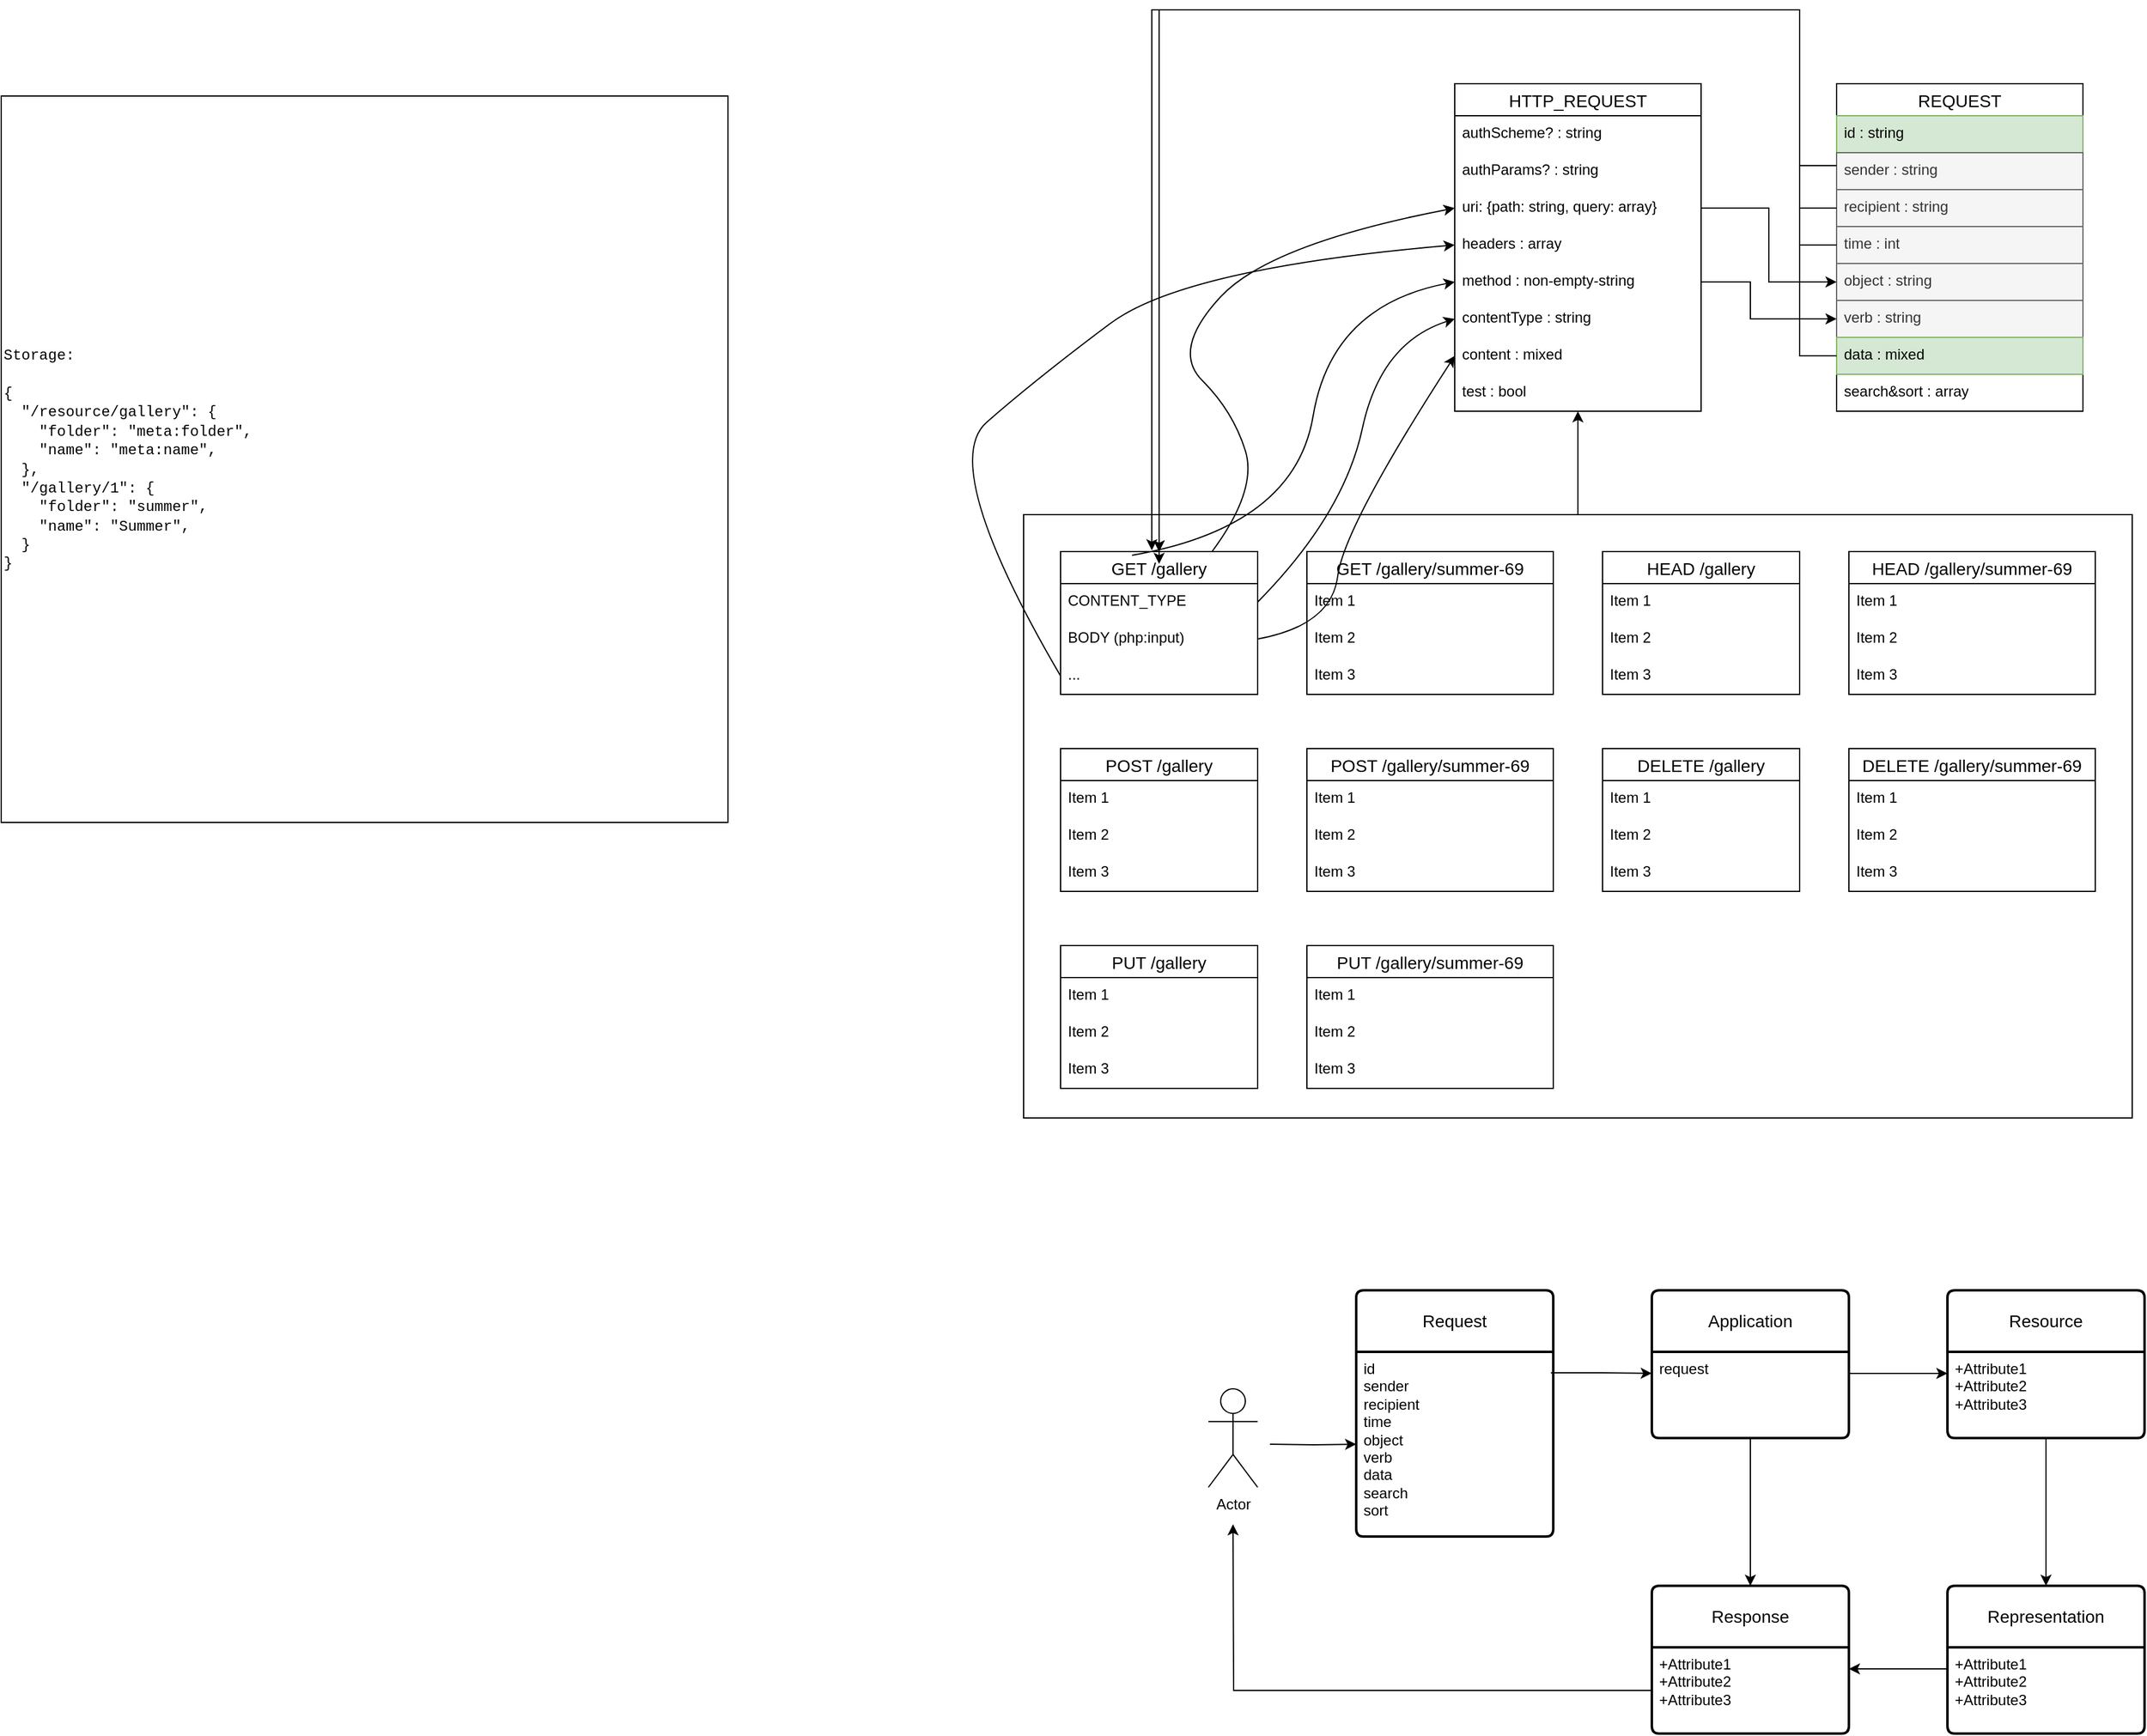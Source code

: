 <mxfile version="28.2.5">
  <diagram name="Page-1" id="ZSkgaMpJq4Usazb3bMEk">
    <mxGraphModel dx="2558" dy="1633" grid="1" gridSize="10" guides="1" tooltips="1" connect="1" arrows="1" fold="1" page="0" pageScale="1" pageWidth="850" pageHeight="1100" math="0" shadow="0">
      <root>
        <mxCell id="0" />
        <mxCell id="1" parent="0" />
        <mxCell id="A6DCl8eiFalJygoKLEaW-53" style="edgeStyle=orthogonalEdgeStyle;rounded=0;orthogonalLoop=1;jettySize=auto;html=1;exitX=0.5;exitY=0;exitDx=0;exitDy=0;entryX=0.5;entryY=1;entryDx=0;entryDy=0;" parent="1" source="A6DCl8eiFalJygoKLEaW-42" target="A6DCl8eiFalJygoKLEaW-44" edge="1">
          <mxGeometry relative="1" as="geometry" />
        </mxCell>
        <mxCell id="A6DCl8eiFalJygoKLEaW-42" value="" style="rounded=0;whiteSpace=wrap;html=1;" parent="1" vertex="1">
          <mxGeometry x="-110" y="-310" width="900" height="490" as="geometry" />
        </mxCell>
        <mxCell id="Z11fS3vVd7x8Uu5rQI7y-4" style="edgeStyle=orthogonalEdgeStyle;rounded=0;orthogonalLoop=1;jettySize=auto;html=1;entryX=0;entryY=0.5;entryDx=0;entryDy=0;" parent="1" target="Z11fS3vVd7x8Uu5rQI7y-3" edge="1">
          <mxGeometry relative="1" as="geometry">
            <mxPoint x="90" y="445" as="sourcePoint" />
          </mxGeometry>
        </mxCell>
        <mxCell id="Z11fS3vVd7x8Uu5rQI7y-1" value="Actor" style="shape=umlActor;verticalLabelPosition=bottom;verticalAlign=top;html=1;outlineConnect=0;" parent="1" vertex="1">
          <mxGeometry x="40" y="400" width="40" height="80" as="geometry" />
        </mxCell>
        <mxCell id="Z11fS3vVd7x8Uu5rQI7y-2" value="Request" style="swimlane;childLayout=stackLayout;horizontal=1;startSize=50;horizontalStack=0;rounded=1;fontSize=14;fontStyle=0;strokeWidth=2;resizeParent=0;resizeLast=1;shadow=0;dashed=0;align=center;arcSize=4;whiteSpace=wrap;html=1;resizeHeight=0;" parent="1" vertex="1">
          <mxGeometry x="160" y="320" width="160" height="200" as="geometry" />
        </mxCell>
        <mxCell id="Z11fS3vVd7x8Uu5rQI7y-3" value="id&lt;div&gt;sender&lt;/div&gt;&lt;div&gt;recipient&lt;/div&gt;&lt;div&gt;time&lt;/div&gt;&lt;div&gt;object&lt;/div&gt;&lt;div&gt;verb&lt;/div&gt;&lt;div&gt;data&lt;/div&gt;&lt;div&gt;search&lt;/div&gt;&lt;div&gt;sort&lt;/div&gt;" style="align=left;strokeColor=none;fillColor=none;spacingLeft=4;spacingRight=4;fontSize=12;verticalAlign=top;resizable=0;rotatable=0;part=1;html=1;whiteSpace=wrap;" parent="Z11fS3vVd7x8Uu5rQI7y-2" vertex="1">
          <mxGeometry y="50" width="160" height="150" as="geometry" />
        </mxCell>
        <mxCell id="Z11fS3vVd7x8Uu5rQI7y-5" value="Application" style="swimlane;childLayout=stackLayout;horizontal=1;startSize=50;horizontalStack=0;rounded=1;fontSize=14;fontStyle=0;strokeWidth=2;resizeParent=0;resizeLast=1;shadow=0;dashed=0;align=center;arcSize=4;whiteSpace=wrap;html=1;" parent="1" vertex="1">
          <mxGeometry x="400" y="320" width="160" height="120" as="geometry" />
        </mxCell>
        <mxCell id="Z11fS3vVd7x8Uu5rQI7y-6" value="request" style="align=left;strokeColor=none;fillColor=none;spacingLeft=4;spacingRight=4;fontSize=12;verticalAlign=top;resizable=0;rotatable=0;part=1;html=1;whiteSpace=wrap;" parent="Z11fS3vVd7x8Uu5rQI7y-5" vertex="1">
          <mxGeometry y="50" width="160" height="70" as="geometry" />
        </mxCell>
        <mxCell id="Z11fS3vVd7x8Uu5rQI7y-7" value="Response" style="swimlane;childLayout=stackLayout;horizontal=1;startSize=50;horizontalStack=0;rounded=1;fontSize=14;fontStyle=0;strokeWidth=2;resizeParent=0;resizeLast=1;shadow=0;dashed=0;align=center;arcSize=4;whiteSpace=wrap;html=1;" parent="1" vertex="1">
          <mxGeometry x="400" y="560" width="160" height="120" as="geometry" />
        </mxCell>
        <mxCell id="Z11fS3vVd7x8Uu5rQI7y-8" value="+Attribute1&#xa;+Attribute2&#xa;+Attribute3" style="align=left;strokeColor=none;fillColor=none;spacingLeft=4;spacingRight=4;fontSize=12;verticalAlign=top;resizable=0;rotatable=0;part=1;html=1;whiteSpace=wrap;" parent="Z11fS3vVd7x8Uu5rQI7y-7" vertex="1">
          <mxGeometry y="50" width="160" height="70" as="geometry" />
        </mxCell>
        <mxCell id="Z11fS3vVd7x8Uu5rQI7y-9" style="edgeStyle=orthogonalEdgeStyle;rounded=0;orthogonalLoop=1;jettySize=auto;html=1;" parent="1" source="Z11fS3vVd7x8Uu5rQI7y-8" edge="1">
          <mxGeometry relative="1" as="geometry">
            <mxPoint x="60" y="510" as="targetPoint" />
          </mxGeometry>
        </mxCell>
        <mxCell id="Z11fS3vVd7x8Uu5rQI7y-10" style="edgeStyle=orthogonalEdgeStyle;rounded=0;orthogonalLoop=1;jettySize=auto;html=1;entryX=0;entryY=0.25;entryDx=0;entryDy=0;exitX=0.988;exitY=0.113;exitDx=0;exitDy=0;exitPerimeter=0;" parent="1" source="Z11fS3vVd7x8Uu5rQI7y-3" target="Z11fS3vVd7x8Uu5rQI7y-6" edge="1">
          <mxGeometry relative="1" as="geometry" />
        </mxCell>
        <mxCell id="Z11fS3vVd7x8Uu5rQI7y-11" value="Resource" style="swimlane;childLayout=stackLayout;horizontal=1;startSize=50;horizontalStack=0;rounded=1;fontSize=14;fontStyle=0;strokeWidth=2;resizeParent=0;resizeLast=1;shadow=0;dashed=0;align=center;arcSize=4;whiteSpace=wrap;html=1;" parent="1" vertex="1">
          <mxGeometry x="640" y="320" width="160" height="120" as="geometry" />
        </mxCell>
        <mxCell id="Z11fS3vVd7x8Uu5rQI7y-12" value="+Attribute1&#xa;+Attribute2&#xa;+Attribute3" style="align=left;strokeColor=none;fillColor=none;spacingLeft=4;spacingRight=4;fontSize=12;verticalAlign=top;resizable=0;rotatable=0;part=1;html=1;whiteSpace=wrap;" parent="Z11fS3vVd7x8Uu5rQI7y-11" vertex="1">
          <mxGeometry y="50" width="160" height="70" as="geometry" />
        </mxCell>
        <mxCell id="Z11fS3vVd7x8Uu5rQI7y-13" style="edgeStyle=orthogonalEdgeStyle;rounded=0;orthogonalLoop=1;jettySize=auto;html=1;exitX=1;exitY=0.25;exitDx=0;exitDy=0;entryX=0;entryY=0.25;entryDx=0;entryDy=0;" parent="1" source="Z11fS3vVd7x8Uu5rQI7y-6" target="Z11fS3vVd7x8Uu5rQI7y-12" edge="1">
          <mxGeometry relative="1" as="geometry" />
        </mxCell>
        <mxCell id="Z11fS3vVd7x8Uu5rQI7y-14" value="Representation" style="swimlane;childLayout=stackLayout;horizontal=1;startSize=50;horizontalStack=0;rounded=1;fontSize=14;fontStyle=0;strokeWidth=2;resizeParent=0;resizeLast=1;shadow=0;dashed=0;align=center;arcSize=4;whiteSpace=wrap;html=1;" parent="1" vertex="1">
          <mxGeometry x="640" y="560" width="160" height="120" as="geometry" />
        </mxCell>
        <mxCell id="Z11fS3vVd7x8Uu5rQI7y-15" value="+Attribute1&#xa;+Attribute2&#xa;+Attribute3" style="align=left;strokeColor=none;fillColor=none;spacingLeft=4;spacingRight=4;fontSize=12;verticalAlign=top;resizable=0;rotatable=0;part=1;html=1;whiteSpace=wrap;" parent="Z11fS3vVd7x8Uu5rQI7y-14" vertex="1">
          <mxGeometry y="50" width="160" height="70" as="geometry" />
        </mxCell>
        <mxCell id="Z11fS3vVd7x8Uu5rQI7y-16" style="edgeStyle=orthogonalEdgeStyle;rounded=0;orthogonalLoop=1;jettySize=auto;html=1;exitX=0.5;exitY=1;exitDx=0;exitDy=0;entryX=0.5;entryY=0;entryDx=0;entryDy=0;" parent="1" source="Z11fS3vVd7x8Uu5rQI7y-12" target="Z11fS3vVd7x8Uu5rQI7y-14" edge="1">
          <mxGeometry relative="1" as="geometry" />
        </mxCell>
        <mxCell id="Z11fS3vVd7x8Uu5rQI7y-17" style="edgeStyle=orthogonalEdgeStyle;rounded=0;orthogonalLoop=1;jettySize=auto;html=1;exitX=0;exitY=0.25;exitDx=0;exitDy=0;entryX=1;entryY=0.25;entryDx=0;entryDy=0;" parent="1" source="Z11fS3vVd7x8Uu5rQI7y-15" target="Z11fS3vVd7x8Uu5rQI7y-8" edge="1">
          <mxGeometry relative="1" as="geometry" />
        </mxCell>
        <mxCell id="Z11fS3vVd7x8Uu5rQI7y-18" style="edgeStyle=orthogonalEdgeStyle;rounded=0;orthogonalLoop=1;jettySize=auto;html=1;exitX=0.5;exitY=1;exitDx=0;exitDy=0;entryX=0.5;entryY=0;entryDx=0;entryDy=0;" parent="1" source="Z11fS3vVd7x8Uu5rQI7y-6" target="Z11fS3vVd7x8Uu5rQI7y-7" edge="1">
          <mxGeometry relative="1" as="geometry">
            <Array as="points">
              <mxPoint x="480" y="540" />
              <mxPoint x="480" y="540" />
            </Array>
          </mxGeometry>
        </mxCell>
        <mxCell id="A6DCl8eiFalJygoKLEaW-1" value="GET /gallery" style="swimlane;fontStyle=0;childLayout=stackLayout;horizontal=1;startSize=26;horizontalStack=0;resizeParent=1;resizeParentMax=0;resizeLast=0;collapsible=1;marginBottom=0;align=center;fontSize=14;" parent="1" vertex="1">
          <mxGeometry x="-80" y="-280" width="160" height="116" as="geometry" />
        </mxCell>
        <mxCell id="A6DCl8eiFalJygoKLEaW-2" value="CONTENT_TYPE" style="text;strokeColor=none;fillColor=none;spacingLeft=4;spacingRight=4;overflow=hidden;rotatable=0;points=[[0,0.5],[1,0.5]];portConstraint=eastwest;fontSize=12;whiteSpace=wrap;html=1;" parent="A6DCl8eiFalJygoKLEaW-1" vertex="1">
          <mxGeometry y="26" width="160" height="30" as="geometry" />
        </mxCell>
        <mxCell id="A6DCl8eiFalJygoKLEaW-3" value="BODY (php:input)" style="text;strokeColor=none;fillColor=none;spacingLeft=4;spacingRight=4;overflow=hidden;rotatable=0;points=[[0,0.5],[1,0.5]];portConstraint=eastwest;fontSize=12;whiteSpace=wrap;html=1;" parent="A6DCl8eiFalJygoKLEaW-1" vertex="1">
          <mxGeometry y="56" width="160" height="30" as="geometry" />
        </mxCell>
        <mxCell id="A6DCl8eiFalJygoKLEaW-4" value="..." style="text;strokeColor=none;fillColor=none;spacingLeft=4;spacingRight=4;overflow=hidden;rotatable=0;points=[[0,0.5],[1,0.5]];portConstraint=eastwest;fontSize=12;whiteSpace=wrap;html=1;" parent="A6DCl8eiFalJygoKLEaW-1" vertex="1">
          <mxGeometry y="86" width="160" height="30" as="geometry" />
        </mxCell>
        <mxCell id="A6DCl8eiFalJygoKLEaW-5" value="GET /gallery/summer-69" style="swimlane;fontStyle=0;childLayout=stackLayout;horizontal=1;startSize=26;horizontalStack=0;resizeParent=1;resizeParentMax=0;resizeLast=0;collapsible=1;marginBottom=0;align=center;fontSize=14;" parent="1" vertex="1">
          <mxGeometry x="120" y="-280" width="200" height="116" as="geometry" />
        </mxCell>
        <mxCell id="A6DCl8eiFalJygoKLEaW-6" value="Item 1" style="text;strokeColor=none;fillColor=none;spacingLeft=4;spacingRight=4;overflow=hidden;rotatable=0;points=[[0,0.5],[1,0.5]];portConstraint=eastwest;fontSize=12;whiteSpace=wrap;html=1;" parent="A6DCl8eiFalJygoKLEaW-5" vertex="1">
          <mxGeometry y="26" width="200" height="30" as="geometry" />
        </mxCell>
        <mxCell id="A6DCl8eiFalJygoKLEaW-7" value="Item 2" style="text;strokeColor=none;fillColor=none;spacingLeft=4;spacingRight=4;overflow=hidden;rotatable=0;points=[[0,0.5],[1,0.5]];portConstraint=eastwest;fontSize=12;whiteSpace=wrap;html=1;" parent="A6DCl8eiFalJygoKLEaW-5" vertex="1">
          <mxGeometry y="56" width="200" height="30" as="geometry" />
        </mxCell>
        <mxCell id="A6DCl8eiFalJygoKLEaW-8" value="Item 3" style="text;strokeColor=none;fillColor=none;spacingLeft=4;spacingRight=4;overflow=hidden;rotatable=0;points=[[0,0.5],[1,0.5]];portConstraint=eastwest;fontSize=12;whiteSpace=wrap;html=1;" parent="A6DCl8eiFalJygoKLEaW-5" vertex="1">
          <mxGeometry y="86" width="200" height="30" as="geometry" />
        </mxCell>
        <mxCell id="A6DCl8eiFalJygoKLEaW-9" value="POST /gallery" style="swimlane;fontStyle=0;childLayout=stackLayout;horizontal=1;startSize=26;horizontalStack=0;resizeParent=1;resizeParentMax=0;resizeLast=0;collapsible=1;marginBottom=0;align=center;fontSize=14;" parent="1" vertex="1">
          <mxGeometry x="-80" y="-120" width="160" height="116" as="geometry" />
        </mxCell>
        <mxCell id="A6DCl8eiFalJygoKLEaW-10" value="Item 1" style="text;strokeColor=none;fillColor=none;spacingLeft=4;spacingRight=4;overflow=hidden;rotatable=0;points=[[0,0.5],[1,0.5]];portConstraint=eastwest;fontSize=12;whiteSpace=wrap;html=1;" parent="A6DCl8eiFalJygoKLEaW-9" vertex="1">
          <mxGeometry y="26" width="160" height="30" as="geometry" />
        </mxCell>
        <mxCell id="A6DCl8eiFalJygoKLEaW-11" value="Item 2" style="text;strokeColor=none;fillColor=none;spacingLeft=4;spacingRight=4;overflow=hidden;rotatable=0;points=[[0,0.5],[1,0.5]];portConstraint=eastwest;fontSize=12;whiteSpace=wrap;html=1;" parent="A6DCl8eiFalJygoKLEaW-9" vertex="1">
          <mxGeometry y="56" width="160" height="30" as="geometry" />
        </mxCell>
        <mxCell id="A6DCl8eiFalJygoKLEaW-12" value="Item 3" style="text;strokeColor=none;fillColor=none;spacingLeft=4;spacingRight=4;overflow=hidden;rotatable=0;points=[[0,0.5],[1,0.5]];portConstraint=eastwest;fontSize=12;whiteSpace=wrap;html=1;" parent="A6DCl8eiFalJygoKLEaW-9" vertex="1">
          <mxGeometry y="86" width="160" height="30" as="geometry" />
        </mxCell>
        <mxCell id="A6DCl8eiFalJygoKLEaW-13" value="POST /gallery/summer-69" style="swimlane;fontStyle=0;childLayout=stackLayout;horizontal=1;startSize=26;horizontalStack=0;resizeParent=1;resizeParentMax=0;resizeLast=0;collapsible=1;marginBottom=0;align=center;fontSize=14;" parent="1" vertex="1">
          <mxGeometry x="120" y="-120" width="200" height="116" as="geometry" />
        </mxCell>
        <mxCell id="A6DCl8eiFalJygoKLEaW-14" value="Item 1" style="text;strokeColor=none;fillColor=none;spacingLeft=4;spacingRight=4;overflow=hidden;rotatable=0;points=[[0,0.5],[1,0.5]];portConstraint=eastwest;fontSize=12;whiteSpace=wrap;html=1;" parent="A6DCl8eiFalJygoKLEaW-13" vertex="1">
          <mxGeometry y="26" width="200" height="30" as="geometry" />
        </mxCell>
        <mxCell id="A6DCl8eiFalJygoKLEaW-15" value="Item 2" style="text;strokeColor=none;fillColor=none;spacingLeft=4;spacingRight=4;overflow=hidden;rotatable=0;points=[[0,0.5],[1,0.5]];portConstraint=eastwest;fontSize=12;whiteSpace=wrap;html=1;" parent="A6DCl8eiFalJygoKLEaW-13" vertex="1">
          <mxGeometry y="56" width="200" height="30" as="geometry" />
        </mxCell>
        <mxCell id="A6DCl8eiFalJygoKLEaW-16" value="Item 3" style="text;strokeColor=none;fillColor=none;spacingLeft=4;spacingRight=4;overflow=hidden;rotatable=0;points=[[0,0.5],[1,0.5]];portConstraint=eastwest;fontSize=12;whiteSpace=wrap;html=1;" parent="A6DCl8eiFalJygoKLEaW-13" vertex="1">
          <mxGeometry y="86" width="200" height="30" as="geometry" />
        </mxCell>
        <mxCell id="A6DCl8eiFalJygoKLEaW-17" value="PUT /gallery" style="swimlane;fontStyle=0;childLayout=stackLayout;horizontal=1;startSize=26;horizontalStack=0;resizeParent=1;resizeParentMax=0;resizeLast=0;collapsible=1;marginBottom=0;align=center;fontSize=14;" parent="1" vertex="1">
          <mxGeometry x="-80" y="40" width="160" height="116" as="geometry" />
        </mxCell>
        <mxCell id="A6DCl8eiFalJygoKLEaW-18" value="Item 1" style="text;strokeColor=none;fillColor=none;spacingLeft=4;spacingRight=4;overflow=hidden;rotatable=0;points=[[0,0.5],[1,0.5]];portConstraint=eastwest;fontSize=12;whiteSpace=wrap;html=1;" parent="A6DCl8eiFalJygoKLEaW-17" vertex="1">
          <mxGeometry y="26" width="160" height="30" as="geometry" />
        </mxCell>
        <mxCell id="A6DCl8eiFalJygoKLEaW-19" value="Item 2" style="text;strokeColor=none;fillColor=none;spacingLeft=4;spacingRight=4;overflow=hidden;rotatable=0;points=[[0,0.5],[1,0.5]];portConstraint=eastwest;fontSize=12;whiteSpace=wrap;html=1;" parent="A6DCl8eiFalJygoKLEaW-17" vertex="1">
          <mxGeometry y="56" width="160" height="30" as="geometry" />
        </mxCell>
        <mxCell id="A6DCl8eiFalJygoKLEaW-20" value="Item 3" style="text;strokeColor=none;fillColor=none;spacingLeft=4;spacingRight=4;overflow=hidden;rotatable=0;points=[[0,0.5],[1,0.5]];portConstraint=eastwest;fontSize=12;whiteSpace=wrap;html=1;" parent="A6DCl8eiFalJygoKLEaW-17" vertex="1">
          <mxGeometry y="86" width="160" height="30" as="geometry" />
        </mxCell>
        <mxCell id="A6DCl8eiFalJygoKLEaW-21" value="PUT /gallery/summer-69" style="swimlane;fontStyle=0;childLayout=stackLayout;horizontal=1;startSize=26;horizontalStack=0;resizeParent=1;resizeParentMax=0;resizeLast=0;collapsible=1;marginBottom=0;align=center;fontSize=14;" parent="1" vertex="1">
          <mxGeometry x="120" y="40" width="200" height="116" as="geometry" />
        </mxCell>
        <mxCell id="A6DCl8eiFalJygoKLEaW-22" value="Item 1" style="text;strokeColor=none;fillColor=none;spacingLeft=4;spacingRight=4;overflow=hidden;rotatable=0;points=[[0,0.5],[1,0.5]];portConstraint=eastwest;fontSize=12;whiteSpace=wrap;html=1;" parent="A6DCl8eiFalJygoKLEaW-21" vertex="1">
          <mxGeometry y="26" width="200" height="30" as="geometry" />
        </mxCell>
        <mxCell id="A6DCl8eiFalJygoKLEaW-23" value="Item 2" style="text;strokeColor=none;fillColor=none;spacingLeft=4;spacingRight=4;overflow=hidden;rotatable=0;points=[[0,0.5],[1,0.5]];portConstraint=eastwest;fontSize=12;whiteSpace=wrap;html=1;" parent="A6DCl8eiFalJygoKLEaW-21" vertex="1">
          <mxGeometry y="56" width="200" height="30" as="geometry" />
        </mxCell>
        <mxCell id="A6DCl8eiFalJygoKLEaW-24" value="Item 3" style="text;strokeColor=none;fillColor=none;spacingLeft=4;spacingRight=4;overflow=hidden;rotatable=0;points=[[0,0.5],[1,0.5]];portConstraint=eastwest;fontSize=12;whiteSpace=wrap;html=1;" parent="A6DCl8eiFalJygoKLEaW-21" vertex="1">
          <mxGeometry y="86" width="200" height="30" as="geometry" />
        </mxCell>
        <mxCell id="A6DCl8eiFalJygoKLEaW-25" value="HEAD /gallery" style="swimlane;fontStyle=0;childLayout=stackLayout;horizontal=1;startSize=26;horizontalStack=0;resizeParent=1;resizeParentMax=0;resizeLast=0;collapsible=1;marginBottom=0;align=center;fontSize=14;" parent="1" vertex="1">
          <mxGeometry x="360" y="-280" width="160" height="116" as="geometry" />
        </mxCell>
        <mxCell id="A6DCl8eiFalJygoKLEaW-26" value="Item 1" style="text;strokeColor=none;fillColor=none;spacingLeft=4;spacingRight=4;overflow=hidden;rotatable=0;points=[[0,0.5],[1,0.5]];portConstraint=eastwest;fontSize=12;whiteSpace=wrap;html=1;" parent="A6DCl8eiFalJygoKLEaW-25" vertex="1">
          <mxGeometry y="26" width="160" height="30" as="geometry" />
        </mxCell>
        <mxCell id="A6DCl8eiFalJygoKLEaW-27" value="Item 2" style="text;strokeColor=none;fillColor=none;spacingLeft=4;spacingRight=4;overflow=hidden;rotatable=0;points=[[0,0.5],[1,0.5]];portConstraint=eastwest;fontSize=12;whiteSpace=wrap;html=1;" parent="A6DCl8eiFalJygoKLEaW-25" vertex="1">
          <mxGeometry y="56" width="160" height="30" as="geometry" />
        </mxCell>
        <mxCell id="A6DCl8eiFalJygoKLEaW-28" value="Item 3" style="text;strokeColor=none;fillColor=none;spacingLeft=4;spacingRight=4;overflow=hidden;rotatable=0;points=[[0,0.5],[1,0.5]];portConstraint=eastwest;fontSize=12;whiteSpace=wrap;html=1;" parent="A6DCl8eiFalJygoKLEaW-25" vertex="1">
          <mxGeometry y="86" width="160" height="30" as="geometry" />
        </mxCell>
        <mxCell id="A6DCl8eiFalJygoKLEaW-29" value="HEAD /gallery/summer-69" style="swimlane;fontStyle=0;childLayout=stackLayout;horizontal=1;startSize=26;horizontalStack=0;resizeParent=1;resizeParentMax=0;resizeLast=0;collapsible=1;marginBottom=0;align=center;fontSize=14;" parent="1" vertex="1">
          <mxGeometry x="560" y="-280" width="200" height="116" as="geometry" />
        </mxCell>
        <mxCell id="A6DCl8eiFalJygoKLEaW-30" value="Item 1" style="text;strokeColor=none;fillColor=none;spacingLeft=4;spacingRight=4;overflow=hidden;rotatable=0;points=[[0,0.5],[1,0.5]];portConstraint=eastwest;fontSize=12;whiteSpace=wrap;html=1;" parent="A6DCl8eiFalJygoKLEaW-29" vertex="1">
          <mxGeometry y="26" width="200" height="30" as="geometry" />
        </mxCell>
        <mxCell id="A6DCl8eiFalJygoKLEaW-31" value="Item 2" style="text;strokeColor=none;fillColor=none;spacingLeft=4;spacingRight=4;overflow=hidden;rotatable=0;points=[[0,0.5],[1,0.5]];portConstraint=eastwest;fontSize=12;whiteSpace=wrap;html=1;" parent="A6DCl8eiFalJygoKLEaW-29" vertex="1">
          <mxGeometry y="56" width="200" height="30" as="geometry" />
        </mxCell>
        <mxCell id="A6DCl8eiFalJygoKLEaW-32" value="Item 3" style="text;strokeColor=none;fillColor=none;spacingLeft=4;spacingRight=4;overflow=hidden;rotatable=0;points=[[0,0.5],[1,0.5]];portConstraint=eastwest;fontSize=12;whiteSpace=wrap;html=1;" parent="A6DCl8eiFalJygoKLEaW-29" vertex="1">
          <mxGeometry y="86" width="200" height="30" as="geometry" />
        </mxCell>
        <mxCell id="A6DCl8eiFalJygoKLEaW-33" value="DELETE /gallery" style="swimlane;fontStyle=0;childLayout=stackLayout;horizontal=1;startSize=26;horizontalStack=0;resizeParent=1;resizeParentMax=0;resizeLast=0;collapsible=1;marginBottom=0;align=center;fontSize=14;" parent="1" vertex="1">
          <mxGeometry x="360" y="-120" width="160" height="116" as="geometry" />
        </mxCell>
        <mxCell id="A6DCl8eiFalJygoKLEaW-34" value="Item 1" style="text;strokeColor=none;fillColor=none;spacingLeft=4;spacingRight=4;overflow=hidden;rotatable=0;points=[[0,0.5],[1,0.5]];portConstraint=eastwest;fontSize=12;whiteSpace=wrap;html=1;" parent="A6DCl8eiFalJygoKLEaW-33" vertex="1">
          <mxGeometry y="26" width="160" height="30" as="geometry" />
        </mxCell>
        <mxCell id="A6DCl8eiFalJygoKLEaW-35" value="Item 2" style="text;strokeColor=none;fillColor=none;spacingLeft=4;spacingRight=4;overflow=hidden;rotatable=0;points=[[0,0.5],[1,0.5]];portConstraint=eastwest;fontSize=12;whiteSpace=wrap;html=1;" parent="A6DCl8eiFalJygoKLEaW-33" vertex="1">
          <mxGeometry y="56" width="160" height="30" as="geometry" />
        </mxCell>
        <mxCell id="A6DCl8eiFalJygoKLEaW-36" value="Item 3" style="text;strokeColor=none;fillColor=none;spacingLeft=4;spacingRight=4;overflow=hidden;rotatable=0;points=[[0,0.5],[1,0.5]];portConstraint=eastwest;fontSize=12;whiteSpace=wrap;html=1;" parent="A6DCl8eiFalJygoKLEaW-33" vertex="1">
          <mxGeometry y="86" width="160" height="30" as="geometry" />
        </mxCell>
        <mxCell id="A6DCl8eiFalJygoKLEaW-37" value="DELETE /gallery/summer-69" style="swimlane;fontStyle=0;childLayout=stackLayout;horizontal=1;startSize=26;horizontalStack=0;resizeParent=1;resizeParentMax=0;resizeLast=0;collapsible=1;marginBottom=0;align=center;fontSize=14;" parent="1" vertex="1">
          <mxGeometry x="560" y="-120" width="200" height="116" as="geometry" />
        </mxCell>
        <mxCell id="A6DCl8eiFalJygoKLEaW-38" value="Item 1" style="text;strokeColor=none;fillColor=none;spacingLeft=4;spacingRight=4;overflow=hidden;rotatable=0;points=[[0,0.5],[1,0.5]];portConstraint=eastwest;fontSize=12;whiteSpace=wrap;html=1;" parent="A6DCl8eiFalJygoKLEaW-37" vertex="1">
          <mxGeometry y="26" width="200" height="30" as="geometry" />
        </mxCell>
        <mxCell id="A6DCl8eiFalJygoKLEaW-39" value="Item 2" style="text;strokeColor=none;fillColor=none;spacingLeft=4;spacingRight=4;overflow=hidden;rotatable=0;points=[[0,0.5],[1,0.5]];portConstraint=eastwest;fontSize=12;whiteSpace=wrap;html=1;" parent="A6DCl8eiFalJygoKLEaW-37" vertex="1">
          <mxGeometry y="56" width="200" height="30" as="geometry" />
        </mxCell>
        <mxCell id="A6DCl8eiFalJygoKLEaW-40" value="Item 3" style="text;strokeColor=none;fillColor=none;spacingLeft=4;spacingRight=4;overflow=hidden;rotatable=0;points=[[0,0.5],[1,0.5]];portConstraint=eastwest;fontSize=12;whiteSpace=wrap;html=1;" parent="A6DCl8eiFalJygoKLEaW-37" vertex="1">
          <mxGeometry y="86" width="200" height="30" as="geometry" />
        </mxCell>
        <mxCell id="A6DCl8eiFalJygoKLEaW-44" value="HTTP_REQUEST" style="swimlane;fontStyle=0;childLayout=stackLayout;horizontal=1;startSize=26;horizontalStack=0;resizeParent=1;resizeParentMax=0;resizeLast=0;collapsible=1;marginBottom=0;align=center;fontSize=14;" parent="1" vertex="1">
          <mxGeometry x="240" y="-660" width="200" height="266" as="geometry" />
        </mxCell>
        <mxCell id="A6DCl8eiFalJygoKLEaW-45" value="authScheme? : string" style="text;strokeColor=none;fillColor=none;spacingLeft=4;spacingRight=4;overflow=hidden;rotatable=0;points=[[0,0.5],[1,0.5]];portConstraint=eastwest;fontSize=12;whiteSpace=wrap;html=1;" parent="A6DCl8eiFalJygoKLEaW-44" vertex="1">
          <mxGeometry y="26" width="200" height="30" as="geometry" />
        </mxCell>
        <mxCell id="A6DCl8eiFalJygoKLEaW-46" value="authParams? : string" style="text;strokeColor=none;fillColor=none;spacingLeft=4;spacingRight=4;overflow=hidden;rotatable=0;points=[[0,0.5],[1,0.5]];portConstraint=eastwest;fontSize=12;whiteSpace=wrap;html=1;" parent="A6DCl8eiFalJygoKLEaW-44" vertex="1">
          <mxGeometry y="56" width="200" height="30" as="geometry" />
        </mxCell>
        <mxCell id="A6DCl8eiFalJygoKLEaW-47" value="uri: {path: string, query: array}" style="text;strokeColor=none;fillColor=none;spacingLeft=4;spacingRight=4;overflow=hidden;rotatable=0;points=[[0,0.5],[1,0.5]];portConstraint=eastwest;fontSize=12;whiteSpace=wrap;html=1;" parent="A6DCl8eiFalJygoKLEaW-44" vertex="1">
          <mxGeometry y="86" width="200" height="30" as="geometry" />
        </mxCell>
        <mxCell id="A6DCl8eiFalJygoKLEaW-49" value="headers : array" style="text;strokeColor=none;fillColor=none;spacingLeft=4;spacingRight=4;overflow=hidden;rotatable=0;points=[[0,0.5],[1,0.5]];portConstraint=eastwest;fontSize=12;whiteSpace=wrap;html=1;" parent="A6DCl8eiFalJygoKLEaW-44" vertex="1">
          <mxGeometry y="116" width="200" height="30" as="geometry" />
        </mxCell>
        <mxCell id="A6DCl8eiFalJygoKLEaW-52" value="method : non-empty-string" style="text;strokeColor=none;fillColor=none;spacingLeft=4;spacingRight=4;overflow=hidden;rotatable=0;points=[[0,0.5],[1,0.5]];portConstraint=eastwest;fontSize=12;whiteSpace=wrap;html=1;" parent="A6DCl8eiFalJygoKLEaW-44" vertex="1">
          <mxGeometry y="146" width="200" height="30" as="geometry" />
        </mxCell>
        <mxCell id="A6DCl8eiFalJygoKLEaW-51" value="contentType : string" style="text;strokeColor=none;fillColor=none;spacingLeft=4;spacingRight=4;overflow=hidden;rotatable=0;points=[[0,0.5],[1,0.5]];portConstraint=eastwest;fontSize=12;whiteSpace=wrap;html=1;" parent="A6DCl8eiFalJygoKLEaW-44" vertex="1">
          <mxGeometry y="176" width="200" height="30" as="geometry" />
        </mxCell>
        <mxCell id="A6DCl8eiFalJygoKLEaW-50" value="content : mixed" style="text;strokeColor=none;fillColor=none;spacingLeft=4;spacingRight=4;overflow=hidden;rotatable=0;points=[[0,0.5],[1,0.5]];portConstraint=eastwest;fontSize=12;whiteSpace=wrap;html=1;" parent="A6DCl8eiFalJygoKLEaW-44" vertex="1">
          <mxGeometry y="206" width="200" height="30" as="geometry" />
        </mxCell>
        <mxCell id="A6DCl8eiFalJygoKLEaW-48" value="test : bool" style="text;strokeColor=none;fillColor=none;spacingLeft=4;spacingRight=4;overflow=hidden;rotatable=0;points=[[0,0.5],[1,0.5]];portConstraint=eastwest;fontSize=12;whiteSpace=wrap;html=1;" parent="A6DCl8eiFalJygoKLEaW-44" vertex="1">
          <mxGeometry y="236" width="200" height="30" as="geometry" />
        </mxCell>
        <mxCell id="A6DCl8eiFalJygoKLEaW-54" value="" style="curved=1;endArrow=classic;html=1;rounded=0;entryX=0;entryY=0.5;entryDx=0;entryDy=0;" parent="1" source="A6DCl8eiFalJygoKLEaW-1" target="A6DCl8eiFalJygoKLEaW-47" edge="1">
          <mxGeometry width="50" height="50" relative="1" as="geometry">
            <mxPoint x="10" y="-394" as="sourcePoint" />
            <mxPoint x="60" y="-444" as="targetPoint" />
            <Array as="points">
              <mxPoint x="80" y="-330" />
              <mxPoint x="60" y="-394" />
              <mxPoint x="10" y="-444" />
              <mxPoint x="90" y="-530" />
            </Array>
          </mxGeometry>
        </mxCell>
        <mxCell id="A6DCl8eiFalJygoKLEaW-55" value="" style="curved=1;endArrow=classic;html=1;rounded=0;entryX=0;entryY=0.5;entryDx=0;entryDy=0;exitX=0.363;exitY=0.026;exitDx=0;exitDy=0;exitPerimeter=0;" parent="1" source="A6DCl8eiFalJygoKLEaW-1" target="A6DCl8eiFalJygoKLEaW-52" edge="1">
          <mxGeometry width="50" height="50" relative="1" as="geometry">
            <mxPoint x="113" y="-131" as="sourcePoint" />
            <mxPoint x="310" y="-410" as="targetPoint" />
            <Array as="points">
              <mxPoint x="110" y="-300" />
              <mxPoint x="140" y="-480" />
            </Array>
          </mxGeometry>
        </mxCell>
        <mxCell id="A6DCl8eiFalJygoKLEaW-56" value="" style="curved=1;endArrow=classic;html=1;rounded=0;exitX=1;exitY=0.5;exitDx=0;exitDy=0;entryX=0;entryY=0.5;entryDx=0;entryDy=0;" parent="1" source="A6DCl8eiFalJygoKLEaW-2" target="A6DCl8eiFalJygoKLEaW-51" edge="1">
          <mxGeometry width="50" height="50" relative="1" as="geometry">
            <mxPoint x="400" y="-250" as="sourcePoint" />
            <mxPoint x="450" y="-300" as="targetPoint" />
            <Array as="points">
              <mxPoint x="150" y="-310" />
              <mxPoint x="180" y="-450" />
            </Array>
          </mxGeometry>
        </mxCell>
        <mxCell id="A6DCl8eiFalJygoKLEaW-57" value="" style="curved=1;endArrow=classic;html=1;rounded=0;exitX=1;exitY=0.5;exitDx=0;exitDy=0;entryX=0;entryY=0.5;entryDx=0;entryDy=0;" parent="1" source="A6DCl8eiFalJygoKLEaW-3" target="A6DCl8eiFalJygoKLEaW-50" edge="1">
          <mxGeometry width="50" height="50" relative="1" as="geometry">
            <mxPoint x="90" y="-220" as="sourcePoint" />
            <mxPoint x="140" y="-270" as="targetPoint" />
            <Array as="points">
              <mxPoint x="140" y="-220" />
              <mxPoint x="150" y="-300" />
            </Array>
          </mxGeometry>
        </mxCell>
        <mxCell id="A6DCl8eiFalJygoKLEaW-59" value="" style="curved=1;endArrow=classic;html=1;rounded=0;exitX=0;exitY=0.5;exitDx=0;exitDy=0;entryX=0;entryY=0.5;entryDx=0;entryDy=0;" parent="1" source="A6DCl8eiFalJygoKLEaW-4" target="A6DCl8eiFalJygoKLEaW-49" edge="1">
          <mxGeometry width="50" height="50" relative="1" as="geometry">
            <mxPoint x="-100" y="-370" as="sourcePoint" />
            <mxPoint x="-50" y="-420" as="targetPoint" />
            <Array as="points">
              <mxPoint x="-180" y="-350" />
              <mxPoint x="-100" y="-420" />
              <mxPoint x="20" y="-510" />
            </Array>
          </mxGeometry>
        </mxCell>
        <mxCell id="A6DCl8eiFalJygoKLEaW-60" value="REQUEST" style="swimlane;fontStyle=0;childLayout=stackLayout;horizontal=1;startSize=26;horizontalStack=0;resizeParent=1;resizeParentMax=0;resizeLast=0;collapsible=1;marginBottom=0;align=center;fontSize=14;" parent="1" vertex="1">
          <mxGeometry x="550" y="-660" width="200" height="266" as="geometry" />
        </mxCell>
        <mxCell id="A6DCl8eiFalJygoKLEaW-61" value="id : string" style="text;strokeColor=#82b366;fillColor=#d5e8d4;spacingLeft=4;spacingRight=4;overflow=hidden;rotatable=0;points=[[0,0.5],[1,0.5]];portConstraint=eastwest;fontSize=12;whiteSpace=wrap;html=1;" parent="A6DCl8eiFalJygoKLEaW-60" vertex="1">
          <mxGeometry y="26" width="200" height="30" as="geometry" />
        </mxCell>
        <mxCell id="A6DCl8eiFalJygoKLEaW-62" value="sender : string" style="text;strokeColor=#666666;fillColor=#f5f5f5;spacingLeft=4;spacingRight=4;overflow=hidden;rotatable=0;points=[[0,0.5],[1,0.5]];portConstraint=eastwest;fontSize=12;whiteSpace=wrap;html=1;fontColor=#333333;" parent="A6DCl8eiFalJygoKLEaW-60" vertex="1">
          <mxGeometry y="56" width="200" height="30" as="geometry" />
        </mxCell>
        <mxCell id="A6DCl8eiFalJygoKLEaW-63" value="recipient : string" style="text;strokeColor=#666666;fillColor=#f5f5f5;spacingLeft=4;spacingRight=4;overflow=hidden;rotatable=0;points=[[0,0.5],[1,0.5]];portConstraint=eastwest;fontSize=12;whiteSpace=wrap;html=1;fontColor=#333333;" parent="A6DCl8eiFalJygoKLEaW-60" vertex="1">
          <mxGeometry y="86" width="200" height="30" as="geometry" />
        </mxCell>
        <mxCell id="A6DCl8eiFalJygoKLEaW-64" value="time : int" style="text;strokeColor=#666666;fillColor=#f5f5f5;spacingLeft=4;spacingRight=4;overflow=hidden;rotatable=0;points=[[0,0.5],[1,0.5]];portConstraint=eastwest;fontSize=12;whiteSpace=wrap;html=1;fontColor=#333333;" parent="A6DCl8eiFalJygoKLEaW-60" vertex="1">
          <mxGeometry y="116" width="200" height="30" as="geometry" />
        </mxCell>
        <mxCell id="A6DCl8eiFalJygoKLEaW-65" value="object : string" style="text;strokeColor=#666666;fillColor=#f5f5f5;spacingLeft=4;spacingRight=4;overflow=hidden;rotatable=0;points=[[0,0.5],[1,0.5]];portConstraint=eastwest;fontSize=12;whiteSpace=wrap;html=1;fontColor=#333333;" parent="A6DCl8eiFalJygoKLEaW-60" vertex="1">
          <mxGeometry y="146" width="200" height="30" as="geometry" />
        </mxCell>
        <mxCell id="A6DCl8eiFalJygoKLEaW-66" value="verb : string" style="text;strokeColor=#666666;fillColor=#f5f5f5;spacingLeft=4;spacingRight=4;overflow=hidden;rotatable=0;points=[[0,0.5],[1,0.5]];portConstraint=eastwest;fontSize=12;whiteSpace=wrap;html=1;fontColor=#333333;" parent="A6DCl8eiFalJygoKLEaW-60" vertex="1">
          <mxGeometry y="176" width="200" height="30" as="geometry" />
        </mxCell>
        <mxCell id="A6DCl8eiFalJygoKLEaW-67" value="data : mixed" style="text;strokeColor=#82b366;fillColor=#d5e8d4;spacingLeft=4;spacingRight=4;overflow=hidden;rotatable=0;points=[[0,0.5],[1,0.5]];portConstraint=eastwest;fontSize=12;whiteSpace=wrap;html=1;" parent="A6DCl8eiFalJygoKLEaW-60" vertex="1">
          <mxGeometry y="206" width="200" height="30" as="geometry" />
        </mxCell>
        <mxCell id="A6DCl8eiFalJygoKLEaW-68" value="search&amp;amp;sort : array" style="text;strokeColor=none;fillColor=none;spacingLeft=4;spacingRight=4;overflow=hidden;rotatable=0;points=[[0,0.5],[1,0.5]];portConstraint=eastwest;fontSize=12;whiteSpace=wrap;html=1;" parent="A6DCl8eiFalJygoKLEaW-60" vertex="1">
          <mxGeometry y="236" width="200" height="30" as="geometry" />
        </mxCell>
        <mxCell id="A6DCl8eiFalJygoKLEaW-69" style="edgeStyle=orthogonalEdgeStyle;rounded=0;orthogonalLoop=1;jettySize=auto;html=1;entryX=0;entryY=0.5;entryDx=0;entryDy=0;" parent="1" source="A6DCl8eiFalJygoKLEaW-47" target="A6DCl8eiFalJygoKLEaW-65" edge="1">
          <mxGeometry relative="1" as="geometry" />
        </mxCell>
        <mxCell id="A6DCl8eiFalJygoKLEaW-70" style="edgeStyle=orthogonalEdgeStyle;rounded=0;orthogonalLoop=1;jettySize=auto;html=1;entryX=0;entryY=0.5;entryDx=0;entryDy=0;" parent="1" source="A6DCl8eiFalJygoKLEaW-52" target="A6DCl8eiFalJygoKLEaW-66" edge="1">
          <mxGeometry relative="1" as="geometry">
            <Array as="points">
              <mxPoint x="480" y="-499" />
              <mxPoint x="480" y="-469" />
            </Array>
          </mxGeometry>
        </mxCell>
        <mxCell id="A6DCl8eiFalJygoKLEaW-71" style="edgeStyle=orthogonalEdgeStyle;rounded=0;orthogonalLoop=1;jettySize=auto;html=1;exitX=0;exitY=0.5;exitDx=0;exitDy=0;entryX=0.463;entryY=-0.009;entryDx=0;entryDy=0;entryPerimeter=0;" parent="1" source="A6DCl8eiFalJygoKLEaW-64" target="A6DCl8eiFalJygoKLEaW-1" edge="1">
          <mxGeometry relative="1" as="geometry">
            <Array as="points">
              <mxPoint x="520" y="-529" />
              <mxPoint x="520" y="-720" />
              <mxPoint x="-6" y="-720" />
            </Array>
          </mxGeometry>
        </mxCell>
        <mxCell id="A6DCl8eiFalJygoKLEaW-72" style="edgeStyle=orthogonalEdgeStyle;rounded=0;orthogonalLoop=1;jettySize=auto;html=1;exitX=0;exitY=0.5;exitDx=0;exitDy=0;" parent="1" source="A6DCl8eiFalJygoKLEaW-63" target="A6DCl8eiFalJygoKLEaW-1" edge="1">
          <mxGeometry relative="1" as="geometry">
            <Array as="points">
              <mxPoint x="520" y="-559" />
              <mxPoint x="520" y="-720" />
              <mxPoint y="-720" />
            </Array>
          </mxGeometry>
        </mxCell>
        <mxCell id="A6DCl8eiFalJygoKLEaW-73" style="edgeStyle=orthogonalEdgeStyle;rounded=0;orthogonalLoop=1;jettySize=auto;html=1;exitX=0;exitY=0.25;exitDx=0;exitDy=0;" parent="1" source="A6DCl8eiFalJygoKLEaW-60" target="A6DCl8eiFalJygoKLEaW-1" edge="1">
          <mxGeometry relative="1" as="geometry">
            <Array as="points">
              <mxPoint x="520" y="-593" />
              <mxPoint x="520" y="-720" />
              <mxPoint y="-720" />
            </Array>
          </mxGeometry>
        </mxCell>
        <mxCell id="A6DCl8eiFalJygoKLEaW-74" style="edgeStyle=orthogonalEdgeStyle;rounded=0;orthogonalLoop=1;jettySize=auto;html=1;exitX=0;exitY=0.5;exitDx=0;exitDy=0;entryX=0.5;entryY=0.086;entryDx=0;entryDy=0;entryPerimeter=0;" parent="1" source="A6DCl8eiFalJygoKLEaW-67" target="A6DCl8eiFalJygoKLEaW-1" edge="1">
          <mxGeometry relative="1" as="geometry">
            <Array as="points">
              <mxPoint x="520" y="-439" />
              <mxPoint x="520" y="-720" />
              <mxPoint y="-720" />
            </Array>
          </mxGeometry>
        </mxCell>
        <mxCell id="rykhpDODAW84Q7PoAaws-1" value="&lt;font face=&quot;Courier New&quot;&gt;Storage:&lt;/font&gt;&lt;div&gt;&lt;font face=&quot;Courier New&quot;&gt;&lt;br&gt;&lt;/font&gt;&lt;/div&gt;&lt;div&gt;&lt;font face=&quot;Courier New&quot;&gt;{&lt;/font&gt;&lt;/div&gt;&lt;div&gt;&lt;font face=&quot;Courier New&quot;&gt;&amp;nbsp; &quot;/resource/gallery&quot;: {&lt;/font&gt;&lt;/div&gt;&lt;div&gt;&lt;font face=&quot;Courier New&quot;&gt;&amp;nbsp; &amp;nbsp; &quot;folder&quot;: &quot;meta:folder&quot;,&lt;/font&gt;&lt;/div&gt;&lt;div&gt;&lt;font face=&quot;Courier New&quot;&gt;&amp;nbsp; &amp;nbsp; &quot;name&quot;: &quot;meta:name&quot;,&lt;/font&gt;&lt;/div&gt;&lt;div&gt;&lt;font face=&quot;Courier New&quot;&gt;&amp;nbsp; },&lt;/font&gt;&lt;/div&gt;&lt;div&gt;&lt;font face=&quot;Courier New&quot;&gt;&amp;nbsp; &quot;/gallery/1&quot;: {&lt;/font&gt;&lt;/div&gt;&lt;div&gt;&lt;font face=&quot;Courier New&quot;&gt;&amp;nbsp; &amp;nbsp; &quot;folder&quot;: &quot;summer&quot;,&lt;/font&gt;&lt;/div&gt;&lt;div&gt;&lt;font face=&quot;Courier New&quot;&gt;&amp;nbsp; &amp;nbsp; &quot;name&quot;: &quot;Summer&quot;,&lt;/font&gt;&lt;/div&gt;&lt;div&gt;&lt;font face=&quot;Courier New&quot;&gt;&amp;nbsp; }&lt;/font&gt;&lt;/div&gt;&lt;div&gt;&lt;font face=&quot;Courier New&quot;&gt;}&lt;/font&gt;&lt;/div&gt;" style="whiteSpace=wrap;html=1;aspect=fixed;align=left;" vertex="1" parent="1">
          <mxGeometry x="-940" y="-650" width="590" height="590" as="geometry" />
        </mxCell>
      </root>
    </mxGraphModel>
  </diagram>
</mxfile>
